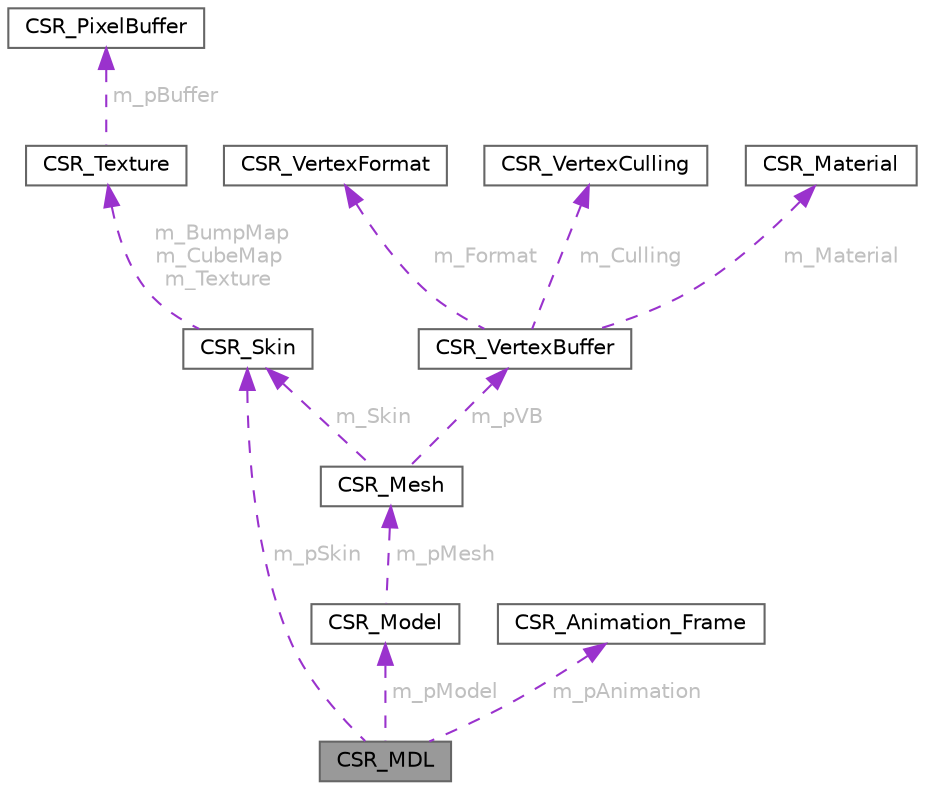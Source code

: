 digraph "CSR_MDL"
{
 // LATEX_PDF_SIZE
  bgcolor="transparent";
  edge [fontname=Helvetica,fontsize=10,labelfontname=Helvetica,labelfontsize=10];
  node [fontname=Helvetica,fontsize=10,shape=box,height=0.2,width=0.4];
  Node1 [id="Node000001",label="CSR_MDL",height=0.2,width=0.4,color="gray40", fillcolor="grey60", style="filled", fontcolor="black",tooltip=" "];
  Node2 -> Node1 [id="edge1_Node000001_Node000002",dir="back",color="darkorchid3",style="dashed",tooltip=" ",label=" m_pModel",fontcolor="grey" ];
  Node2 [id="Node000002",label="CSR_Model",height=0.2,width=0.4,color="gray40", fillcolor="white", style="filled",URL="$struct_c_s_r___model.html",tooltip=" "];
  Node3 -> Node2 [id="edge2_Node000002_Node000003",dir="back",color="darkorchid3",style="dashed",tooltip=" ",label=" m_pMesh",fontcolor="grey" ];
  Node3 [id="Node000003",label="CSR_Mesh",height=0.2,width=0.4,color="gray40", fillcolor="white", style="filled",URL="$struct_c_s_r___mesh.html",tooltip=" "];
  Node4 -> Node3 [id="edge3_Node000003_Node000004",dir="back",color="darkorchid3",style="dashed",tooltip=" ",label=" m_Skin",fontcolor="grey" ];
  Node4 [id="Node000004",label="CSR_Skin",height=0.2,width=0.4,color="gray40", fillcolor="white", style="filled",URL="$struct_c_s_r___skin.html",tooltip=" "];
  Node5 -> Node4 [id="edge4_Node000004_Node000005",dir="back",color="darkorchid3",style="dashed",tooltip=" ",label=" m_BumpMap\nm_CubeMap\nm_Texture",fontcolor="grey" ];
  Node5 [id="Node000005",label="CSR_Texture",height=0.2,width=0.4,color="gray40", fillcolor="white", style="filled",URL="$struct_c_s_r___texture.html",tooltip=" "];
  Node6 -> Node5 [id="edge5_Node000005_Node000006",dir="back",color="darkorchid3",style="dashed",tooltip=" ",label=" m_pBuffer",fontcolor="grey" ];
  Node6 [id="Node000006",label="CSR_PixelBuffer",height=0.2,width=0.4,color="gray40", fillcolor="white", style="filled",URL="$struct_c_s_r___pixel_buffer.html",tooltip=" "];
  Node7 -> Node3 [id="edge6_Node000003_Node000007",dir="back",color="darkorchid3",style="dashed",tooltip=" ",label=" m_pVB",fontcolor="grey" ];
  Node7 [id="Node000007",label="CSR_VertexBuffer",height=0.2,width=0.4,color="gray40", fillcolor="white", style="filled",URL="$struct_c_s_r___vertex_buffer.html",tooltip=" "];
  Node8 -> Node7 [id="edge7_Node000007_Node000008",dir="back",color="darkorchid3",style="dashed",tooltip=" ",label=" m_Format",fontcolor="grey" ];
  Node8 [id="Node000008",label="CSR_VertexFormat",height=0.2,width=0.4,color="gray40", fillcolor="white", style="filled",URL="$struct_c_s_r___vertex_format.html",tooltip=" "];
  Node9 -> Node7 [id="edge8_Node000007_Node000009",dir="back",color="darkorchid3",style="dashed",tooltip=" ",label=" m_Culling",fontcolor="grey" ];
  Node9 [id="Node000009",label="CSR_VertexCulling",height=0.2,width=0.4,color="gray40", fillcolor="white", style="filled",URL="$struct_c_s_r___vertex_culling.html",tooltip=" "];
  Node10 -> Node7 [id="edge9_Node000007_Node000010",dir="back",color="darkorchid3",style="dashed",tooltip=" ",label=" m_Material",fontcolor="grey" ];
  Node10 [id="Node000010",label="CSR_Material",height=0.2,width=0.4,color="gray40", fillcolor="white", style="filled",URL="$struct_c_s_r___material.html",tooltip=" "];
  Node11 -> Node1 [id="edge10_Node000001_Node000011",dir="back",color="darkorchid3",style="dashed",tooltip=" ",label=" m_pAnimation",fontcolor="grey" ];
  Node11 [id="Node000011",label="CSR_Animation_Frame",height=0.2,width=0.4,color="gray40", fillcolor="white", style="filled",URL="$struct_c_s_r___animation___frame.html",tooltip=" "];
  Node4 -> Node1 [id="edge11_Node000001_Node000004",dir="back",color="darkorchid3",style="dashed",tooltip=" ",label=" m_pSkin",fontcolor="grey" ];
}
